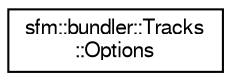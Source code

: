 digraph "Graphical Class Hierarchy"
{
  edge [fontname="FreeSans",fontsize="10",labelfontname="FreeSans",labelfontsize="10"];
  node [fontname="FreeSans",fontsize="10",shape=record];
  rankdir="LR";
  Node0 [label="sfm::bundler::Tracks\l::Options",height=0.2,width=0.4,color="black", fillcolor="white", style="filled",URL="$structsfm_1_1bundler_1_1_tracks_1_1_options.html"];
}
